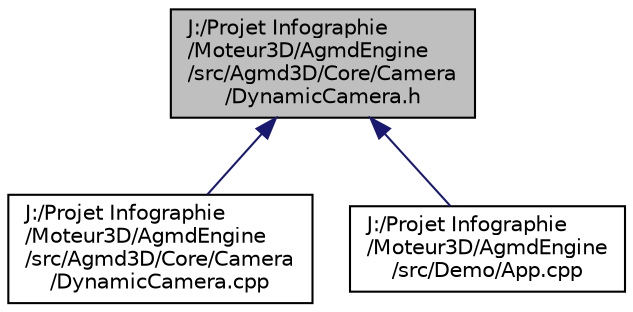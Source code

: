 digraph "J:/Projet Infographie/Moteur3D/AgmdEngine/src/Agmd3D/Core/Camera/DynamicCamera.h"
{
  edge [fontname="Helvetica",fontsize="10",labelfontname="Helvetica",labelfontsize="10"];
  node [fontname="Helvetica",fontsize="10",shape=record];
  Node1 [label="J:/Projet Infographie\l/Moteur3D/AgmdEngine\l/src/Agmd3D/Core/Camera\l/DynamicCamera.h",height=0.2,width=0.4,color="black", fillcolor="grey75", style="filled" fontcolor="black"];
  Node1 -> Node2 [dir="back",color="midnightblue",fontsize="10",style="solid"];
  Node2 [label="J:/Projet Infographie\l/Moteur3D/AgmdEngine\l/src/Agmd3D/Core/Camera\l/DynamicCamera.cpp",height=0.2,width=0.4,color="black", fillcolor="white", style="filled",URL="$_dynamic_camera_8cpp.html"];
  Node1 -> Node3 [dir="back",color="midnightblue",fontsize="10",style="solid"];
  Node3 [label="J:/Projet Infographie\l/Moteur3D/AgmdEngine\l/src/Demo/App.cpp",height=0.2,width=0.4,color="black", fillcolor="white", style="filled",URL="$_demo_2_app_8cpp.html"];
}
